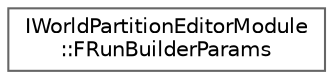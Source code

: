 digraph "Graphical Class Hierarchy"
{
 // INTERACTIVE_SVG=YES
 // LATEX_PDF_SIZE
  bgcolor="transparent";
  edge [fontname=Helvetica,fontsize=10,labelfontname=Helvetica,labelfontsize=10];
  node [fontname=Helvetica,fontsize=10,shape=box,height=0.2,width=0.4];
  rankdir="LR";
  Node0 [id="Node000000",label="IWorldPartitionEditorModule\l::FRunBuilderParams",height=0.2,width=0.4,color="grey40", fillcolor="white", style="filled",URL="$d5/d16/structIWorldPartitionEditorModule_1_1FRunBuilderParams.html",tooltip=" "];
}
